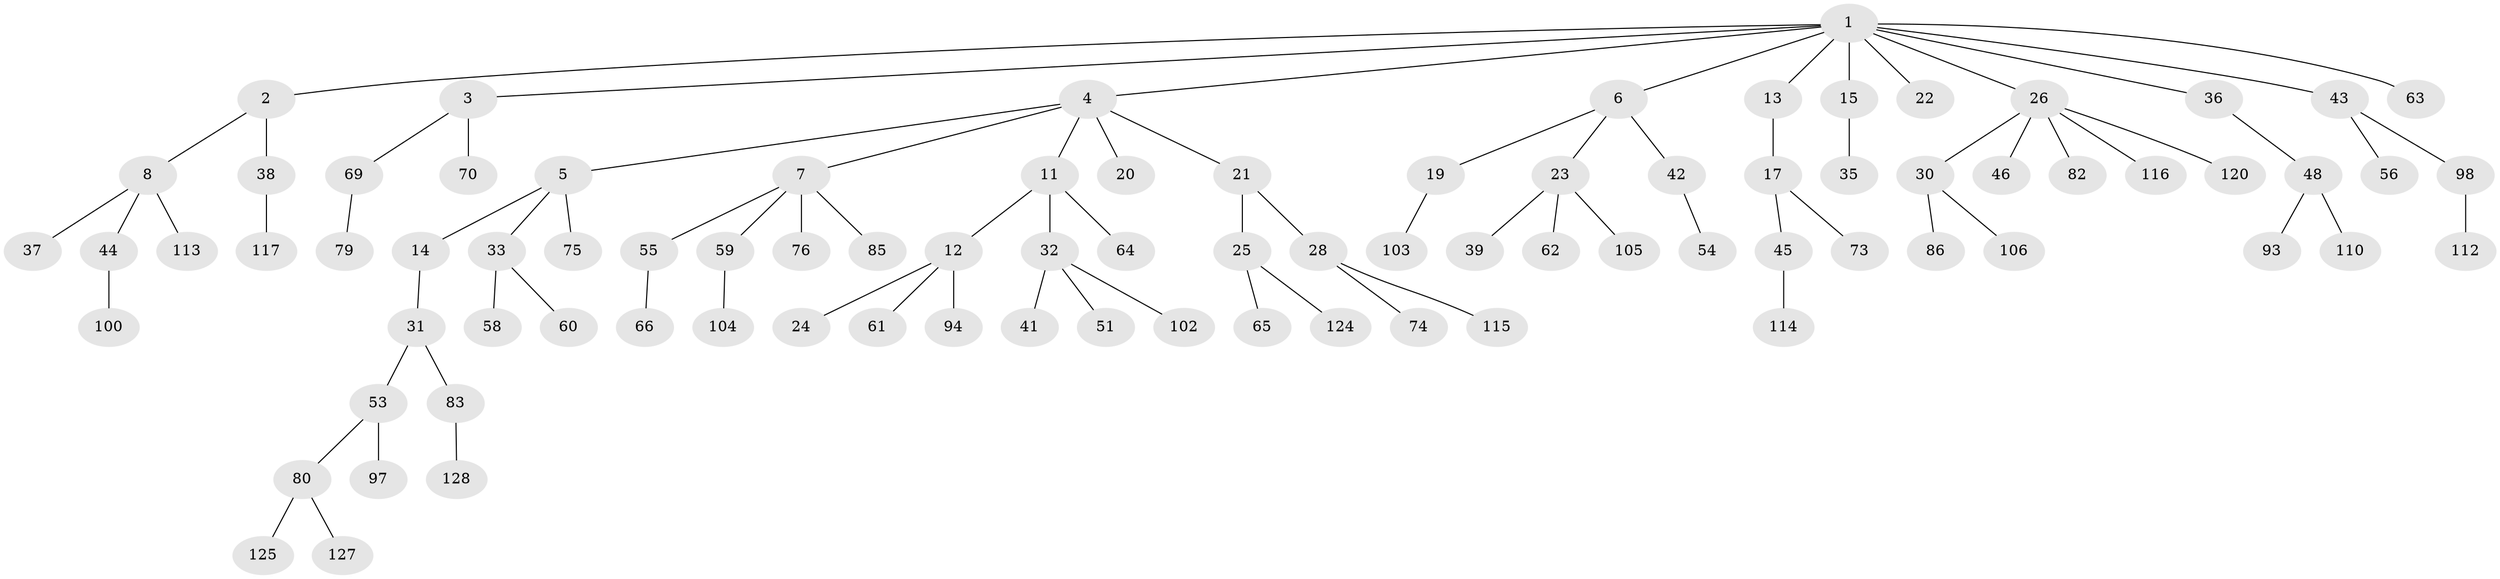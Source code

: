 // Generated by graph-tools (version 1.1) at 2025/52/02/27/25 19:52:11]
// undirected, 87 vertices, 86 edges
graph export_dot {
graph [start="1"]
  node [color=gray90,style=filled];
  1 [super="+9"];
  2 [super="+68"];
  3 [super="+50"];
  4 [super="+10"];
  5 [super="+72"];
  6 [super="+16"];
  7 [super="+40"];
  8;
  11 [super="+57"];
  12 [super="+90"];
  13;
  14 [super="+118"];
  15 [super="+109"];
  17 [super="+18"];
  19 [super="+27"];
  20;
  21 [super="+101"];
  22 [super="+126"];
  23 [super="+52"];
  24;
  25 [super="+49"];
  26 [super="+29"];
  28 [super="+78"];
  30;
  31 [super="+47"];
  32 [super="+129"];
  33 [super="+34"];
  35;
  36 [super="+92"];
  37;
  38;
  39;
  41;
  42;
  43 [super="+91"];
  44 [super="+99"];
  45 [super="+67"];
  46;
  48;
  51 [super="+77"];
  53 [super="+89"];
  54;
  55;
  56;
  58;
  59 [super="+87"];
  60;
  61;
  62 [super="+123"];
  63;
  64;
  65;
  66 [super="+81"];
  69 [super="+71"];
  70 [super="+122"];
  73;
  74;
  75 [super="+84"];
  76;
  79;
  80 [super="+88"];
  82;
  83 [super="+95"];
  85 [super="+96"];
  86;
  93 [super="+111"];
  94;
  97;
  98 [super="+108"];
  100;
  102;
  103;
  104 [super="+119"];
  105 [super="+107"];
  106;
  110;
  112 [super="+121"];
  113;
  114;
  115;
  116;
  117;
  120;
  124;
  125;
  127 [super="+130"];
  128;
  1 -- 2;
  1 -- 3;
  1 -- 4;
  1 -- 6;
  1 -- 22;
  1 -- 36;
  1 -- 63;
  1 -- 26;
  1 -- 43;
  1 -- 13;
  1 -- 15;
  2 -- 8;
  2 -- 38;
  3 -- 69;
  3 -- 70;
  4 -- 5;
  4 -- 7;
  4 -- 11;
  4 -- 21;
  4 -- 20;
  5 -- 14;
  5 -- 33;
  5 -- 75;
  6 -- 19;
  6 -- 42;
  6 -- 23;
  7 -- 55;
  7 -- 59;
  7 -- 85;
  7 -- 76;
  8 -- 37;
  8 -- 44;
  8 -- 113;
  11 -- 12;
  11 -- 32;
  11 -- 64;
  12 -- 24;
  12 -- 61;
  12 -- 94;
  13 -- 17;
  14 -- 31;
  15 -- 35;
  17 -- 45;
  17 -- 73;
  19 -- 103;
  21 -- 25;
  21 -- 28;
  23 -- 39;
  23 -- 105;
  23 -- 62;
  25 -- 65;
  25 -- 124;
  26 -- 30;
  26 -- 82;
  26 -- 120;
  26 -- 116;
  26 -- 46;
  28 -- 74;
  28 -- 115;
  30 -- 86;
  30 -- 106;
  31 -- 83;
  31 -- 53;
  32 -- 41;
  32 -- 51;
  32 -- 102;
  33 -- 58;
  33 -- 60;
  36 -- 48;
  38 -- 117;
  42 -- 54;
  43 -- 56;
  43 -- 98;
  44 -- 100;
  45 -- 114;
  48 -- 93;
  48 -- 110;
  53 -- 80;
  53 -- 97;
  55 -- 66;
  59 -- 104;
  69 -- 79;
  80 -- 127;
  80 -- 125;
  83 -- 128;
  98 -- 112;
}

